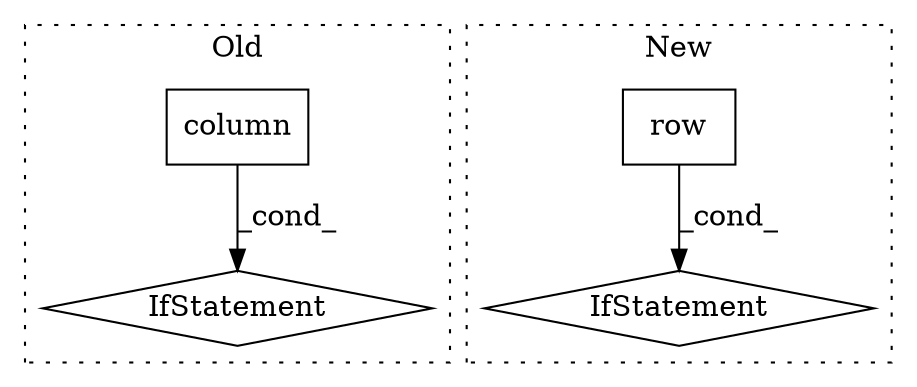 digraph G {
subgraph cluster0 {
1 [label="IfStatement" a="25" s="5239,5272" l="4,2" shape="diamond"];
4 [label="column" a="32" s="5249" l="8" shape="box"];
label = "Old";
style="dotted";
}
subgraph cluster1 {
2 [label="row" a="32" s="5682" l="5" shape="box"];
3 [label="IfStatement" a="25" s="5795,5803" l="4,2" shape="diamond"];
label = "New";
style="dotted";
}
2 -> 3 [label="_cond_"];
4 -> 1 [label="_cond_"];
}
